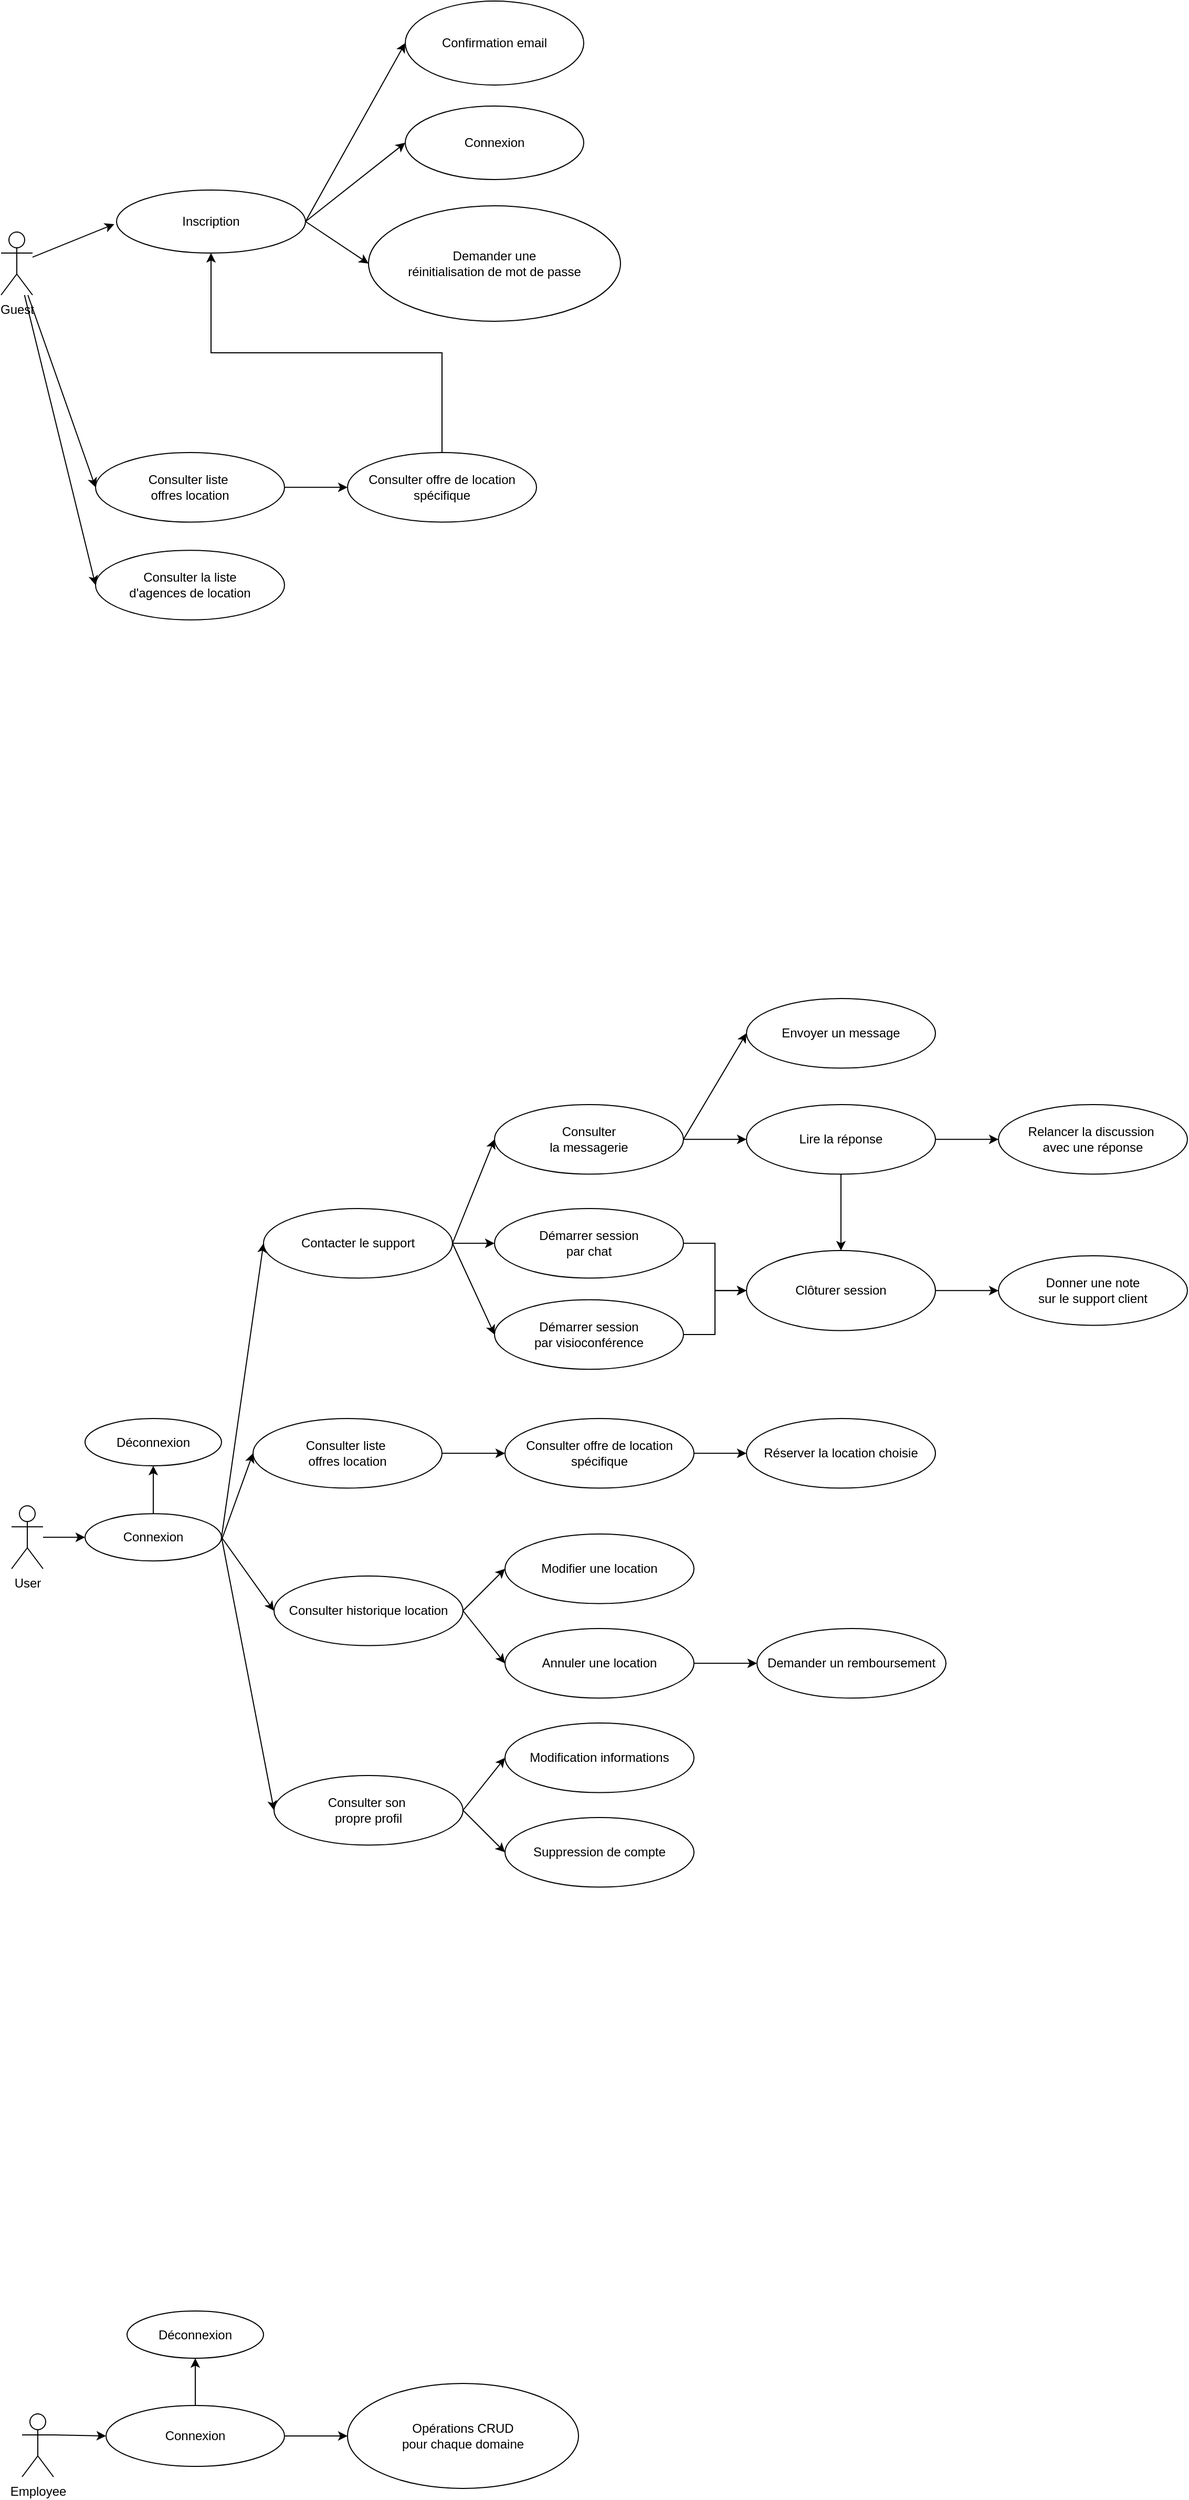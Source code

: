 <mxfile version="24.1.0" type="device">
  <diagram name="Page-1" id="-khM6bvhfqkakmK4GISK">
    <mxGraphModel dx="2420" dy="982" grid="1" gridSize="10" guides="1" tooltips="1" connect="1" arrows="1" fold="1" page="1" pageScale="1" pageWidth="827" pageHeight="1169" math="0" shadow="0">
      <root>
        <mxCell id="0" />
        <mxCell id="1" parent="0" />
        <mxCell id="Us0QNpFY7XiuDRDEAc1i-1" value="User" style="shape=umlActor;verticalLabelPosition=bottom;verticalAlign=top;html=1;outlineConnect=0;" parent="1" vertex="1">
          <mxGeometry x="10" y="1473.12" width="30" height="60" as="geometry" />
        </mxCell>
        <mxCell id="Us0QNpFY7XiuDRDEAc1i-2" value="Guest" style="shape=umlActor;verticalLabelPosition=bottom;verticalAlign=top;html=1;outlineConnect=0;" parent="1" vertex="1">
          <mxGeometry y="260" width="30" height="60" as="geometry" />
        </mxCell>
        <mxCell id="Us0QNpFY7XiuDRDEAc1i-3" value="Employee" style="shape=umlActor;verticalLabelPosition=bottom;verticalAlign=top;html=1;outlineConnect=0;" parent="1" vertex="1">
          <mxGeometry x="20" y="2338" width="30" height="60" as="geometry" />
        </mxCell>
        <mxCell id="Us0QNpFY7XiuDRDEAc1i-8" value="Inscription" style="ellipse;whiteSpace=wrap;html=1;" parent="1" vertex="1">
          <mxGeometry x="110" y="220" width="180" height="60" as="geometry" />
        </mxCell>
        <mxCell id="Us0QNpFY7XiuDRDEAc1i-9" value="" style="endArrow=classic;html=1;rounded=0;entryX=-0.012;entryY=0.541;entryDx=0;entryDy=0;entryPerimeter=0;" parent="1" source="Us0QNpFY7XiuDRDEAc1i-2" target="Us0QNpFY7XiuDRDEAc1i-8" edge="1">
          <mxGeometry width="50" height="50" relative="1" as="geometry">
            <mxPoint x="80" y="340" as="sourcePoint" />
            <mxPoint x="130" y="290" as="targetPoint" />
          </mxGeometry>
        </mxCell>
        <mxCell id="Us0QNpFY7XiuDRDEAc1i-10" value="" style="endArrow=classic;html=1;rounded=0;entryX=0;entryY=0.5;entryDx=0;entryDy=0;" parent="1" source="Us0QNpFY7XiuDRDEAc1i-2" target="Us0QNpFY7XiuDRDEAc1i-11" edge="1">
          <mxGeometry width="50" height="50" relative="1" as="geometry">
            <mxPoint x="80" y="320" as="sourcePoint" />
            <mxPoint x="90" y="290" as="targetPoint" />
          </mxGeometry>
        </mxCell>
        <mxCell id="Us0QNpFY7XiuDRDEAc1i-11" value="Consulter liste&amp;nbsp;&lt;div&gt;offres location&lt;/div&gt;" style="ellipse;whiteSpace=wrap;html=1;" parent="1" vertex="1">
          <mxGeometry x="90" y="470" width="180" height="66.25" as="geometry" />
        </mxCell>
        <mxCell id="Us0QNpFY7XiuDRDEAc1i-14" style="edgeStyle=orthogonalEdgeStyle;rounded=0;orthogonalLoop=1;jettySize=auto;html=1;exitX=0.5;exitY=0;exitDx=0;exitDy=0;entryX=0.5;entryY=1;entryDx=0;entryDy=0;" parent="1" source="Us0QNpFY7XiuDRDEAc1i-12" target="Us0QNpFY7XiuDRDEAc1i-8" edge="1">
          <mxGeometry relative="1" as="geometry" />
        </mxCell>
        <mxCell id="Us0QNpFY7XiuDRDEAc1i-12" value="Consulter offre de location&lt;div&gt;spécifique&lt;/div&gt;" style="ellipse;whiteSpace=wrap;html=1;" parent="1" vertex="1">
          <mxGeometry x="330" y="470" width="180" height="66.25" as="geometry" />
        </mxCell>
        <mxCell id="Us0QNpFY7XiuDRDEAc1i-13" value="" style="endArrow=classic;html=1;rounded=0;entryX=0;entryY=0.5;entryDx=0;entryDy=0;exitX=1;exitY=0.5;exitDx=0;exitDy=0;" parent="1" source="Us0QNpFY7XiuDRDEAc1i-11" target="Us0QNpFY7XiuDRDEAc1i-12" edge="1">
          <mxGeometry width="50" height="50" relative="1" as="geometry">
            <mxPoint x="260" y="514.12" as="sourcePoint" />
            <mxPoint x="320" y="520.12" as="targetPoint" />
          </mxGeometry>
        </mxCell>
        <mxCell id="Us0QNpFY7XiuDRDEAc1i-16" value="Confirmation email" style="ellipse;whiteSpace=wrap;html=1;" parent="1" vertex="1">
          <mxGeometry x="385" y="40" width="170" height="80" as="geometry" />
        </mxCell>
        <mxCell id="Us0QNpFY7XiuDRDEAc1i-17" value="" style="endArrow=classic;html=1;rounded=0;exitX=1;exitY=0.5;exitDx=0;exitDy=0;entryX=0;entryY=0.5;entryDx=0;entryDy=0;" parent="1" source="Us0QNpFY7XiuDRDEAc1i-8" target="Us0QNpFY7XiuDRDEAc1i-16" edge="1">
          <mxGeometry width="50" height="50" relative="1" as="geometry">
            <mxPoint x="180" y="150" as="sourcePoint" />
            <mxPoint x="410" y="150" as="targetPoint" />
          </mxGeometry>
        </mxCell>
        <mxCell id="Us0QNpFY7XiuDRDEAc1i-18" value="Connexion" style="ellipse;whiteSpace=wrap;html=1;" parent="1" vertex="1">
          <mxGeometry x="385" y="140" width="170" height="70" as="geometry" />
        </mxCell>
        <mxCell id="Us0QNpFY7XiuDRDEAc1i-19" value="" style="endArrow=classic;html=1;rounded=0;exitX=1;exitY=0.5;exitDx=0;exitDy=0;entryX=0;entryY=0.5;entryDx=0;entryDy=0;" parent="1" source="Us0QNpFY7XiuDRDEAc1i-8" target="Us0QNpFY7XiuDRDEAc1i-18" edge="1">
          <mxGeometry width="50" height="50" relative="1" as="geometry">
            <mxPoint x="80" y="190" as="sourcePoint" />
            <mxPoint x="210" y="75" as="targetPoint" />
          </mxGeometry>
        </mxCell>
        <mxCell id="Us0QNpFY7XiuDRDEAc1i-20" value="Consulter la liste&lt;div&gt;d&#39;agences de location&lt;/div&gt;" style="ellipse;whiteSpace=wrap;html=1;" parent="1" vertex="1">
          <mxGeometry x="90" y="563.12" width="180" height="66.25" as="geometry" />
        </mxCell>
        <mxCell id="Us0QNpFY7XiuDRDEAc1i-21" value="" style="endArrow=classic;html=1;rounded=0;entryX=0;entryY=0.5;entryDx=0;entryDy=0;" parent="1" source="Us0QNpFY7XiuDRDEAc1i-2" target="Us0QNpFY7XiuDRDEAc1i-20" edge="1">
          <mxGeometry width="50" height="50" relative="1" as="geometry">
            <mxPoint x="40" y="300" as="sourcePoint" />
            <mxPoint x="110" y="300" as="targetPoint" />
          </mxGeometry>
        </mxCell>
        <mxCell id="Us0QNpFY7XiuDRDEAc1i-24" value="Modifier une location" style="ellipse;whiteSpace=wrap;html=1;" parent="1" vertex="1">
          <mxGeometry x="480" y="1500" width="180" height="66.25" as="geometry" />
        </mxCell>
        <mxCell id="Us0QNpFY7XiuDRDEAc1i-25" value="" style="endArrow=classic;html=1;rounded=0;entryX=0;entryY=0.5;entryDx=0;entryDy=0;exitX=1;exitY=0.5;exitDx=0;exitDy=0;" parent="1" source="Us0QNpFY7XiuDRDEAc1i-26" target="Us0QNpFY7XiuDRDEAc1i-24" edge="1">
          <mxGeometry width="50" height="50" relative="1" as="geometry">
            <mxPoint x="440" y="1533.12" as="sourcePoint" />
            <mxPoint x="490" y="1550.12" as="targetPoint" />
          </mxGeometry>
        </mxCell>
        <mxCell id="Us0QNpFY7XiuDRDEAc1i-26" value="Consulter historique&lt;span style=&quot;background-color: initial;&quot;&gt;&amp;nbsp;location&lt;/span&gt;" style="ellipse;whiteSpace=wrap;html=1;" parent="1" vertex="1">
          <mxGeometry x="260" y="1540" width="180" height="66.25" as="geometry" />
        </mxCell>
        <mxCell id="Us0QNpFY7XiuDRDEAc1i-27" value="" style="endArrow=classic;html=1;rounded=0;entryX=0;entryY=0.5;entryDx=0;entryDy=0;" parent="1" source="Us0QNpFY7XiuDRDEAc1i-1" target="Us0QNpFY7XiuDRDEAc1i-28" edge="1">
          <mxGeometry width="50" height="50" relative="1" as="geometry">
            <mxPoint x="270" y="1488.12" as="sourcePoint" />
            <mxPoint x="140" y="1458.12" as="targetPoint" />
          </mxGeometry>
        </mxCell>
        <mxCell id="Us0QNpFY7XiuDRDEAc1i-28" value="Connexion" style="ellipse;whiteSpace=wrap;html=1;" parent="1" vertex="1">
          <mxGeometry x="80" y="1480.62" width="130" height="45" as="geometry" />
        </mxCell>
        <mxCell id="Us0QNpFY7XiuDRDEAc1i-29" value="" style="endArrow=classic;html=1;rounded=0;exitX=1;exitY=0.5;exitDx=0;exitDy=0;entryX=0;entryY=0.5;entryDx=0;entryDy=0;" parent="1" source="Us0QNpFY7XiuDRDEAc1i-28" target="Us0QNpFY7XiuDRDEAc1i-26" edge="1">
          <mxGeometry width="50" height="50" relative="1" as="geometry">
            <mxPoint x="210.0" y="1663.13" as="sourcePoint" />
            <mxPoint x="530" y="1598.13" as="targetPoint" />
          </mxGeometry>
        </mxCell>
        <mxCell id="Us0QNpFY7XiuDRDEAc1i-31" value="" style="endArrow=classic;html=1;rounded=0;exitX=1;exitY=0.5;exitDx=0;exitDy=0;entryX=0;entryY=0.5;entryDx=0;entryDy=0;" parent="1" source="Us0QNpFY7XiuDRDEAc1i-28" target="Us0QNpFY7XiuDRDEAc1i-32" edge="1">
          <mxGeometry width="50" height="50" relative="1" as="geometry">
            <mxPoint x="180" y="1410" as="sourcePoint" />
            <mxPoint x="240" y="1410" as="targetPoint" />
          </mxGeometry>
        </mxCell>
        <mxCell id="Us0QNpFY7XiuDRDEAc1i-32" value="Contacter le support" style="ellipse;whiteSpace=wrap;html=1;" parent="1" vertex="1">
          <mxGeometry x="250" y="1190" width="180" height="66.25" as="geometry" />
        </mxCell>
        <mxCell id="Us0QNpFY7XiuDRDEAc1i-34" value="Consulter&lt;div&gt;la messagerie&lt;/div&gt;" style="ellipse;whiteSpace=wrap;html=1;" parent="1" vertex="1">
          <mxGeometry x="470" y="1091" width="180" height="66.25" as="geometry" />
        </mxCell>
        <mxCell id="Us0QNpFY7XiuDRDEAc1i-35" value="" style="endArrow=classic;html=1;rounded=0;exitX=1;exitY=0.5;exitDx=0;exitDy=0;entryX=0;entryY=0.5;entryDx=0;entryDy=0;" parent="1" source="Us0QNpFY7XiuDRDEAc1i-32" target="Us0QNpFY7XiuDRDEAc1i-34" edge="1">
          <mxGeometry width="50" height="50" relative="1" as="geometry">
            <mxPoint x="480" y="1200" as="sourcePoint" />
            <mxPoint x="530" y="1150" as="targetPoint" />
          </mxGeometry>
        </mxCell>
        <mxCell id="Us0QNpFY7XiuDRDEAc1i-36" value="" style="endArrow=classic;html=1;rounded=0;exitX=1;exitY=0.5;exitDx=0;exitDy=0;entryX=0;entryY=0.5;entryDx=0;entryDy=0;" parent="1" source="Us0QNpFY7XiuDRDEAc1i-32" target="Us0QNpFY7XiuDRDEAc1i-37" edge="1">
          <mxGeometry width="50" height="50" relative="1" as="geometry">
            <mxPoint x="440" y="1246" as="sourcePoint" />
            <mxPoint x="470" y="1170" as="targetPoint" />
          </mxGeometry>
        </mxCell>
        <mxCell id="Us0QNpFY7XiuDRDEAc1i-50" style="edgeStyle=orthogonalEdgeStyle;rounded=0;orthogonalLoop=1;jettySize=auto;html=1;entryX=0;entryY=0.5;entryDx=0;entryDy=0;" parent="1" source="Us0QNpFY7XiuDRDEAc1i-37" target="Us0QNpFY7XiuDRDEAc1i-49" edge="1">
          <mxGeometry relative="1" as="geometry" />
        </mxCell>
        <mxCell id="Us0QNpFY7XiuDRDEAc1i-37" value="Démarrer session&lt;div&gt;par chat&lt;/div&gt;" style="ellipse;whiteSpace=wrap;html=1;" parent="1" vertex="1">
          <mxGeometry x="470" y="1190" width="180" height="66.25" as="geometry" />
        </mxCell>
        <mxCell id="Us0QNpFY7XiuDRDEAc1i-38" value="" style="endArrow=classic;html=1;rounded=0;exitX=1;exitY=0.5;exitDx=0;exitDy=0;entryX=0;entryY=0.5;entryDx=0;entryDy=0;" parent="1" source="Us0QNpFY7XiuDRDEAc1i-32" target="Us0QNpFY7XiuDRDEAc1i-39" edge="1">
          <mxGeometry width="50" height="50" relative="1" as="geometry">
            <mxPoint x="410" y="1179" as="sourcePoint" />
            <mxPoint x="480" y="1180" as="targetPoint" />
          </mxGeometry>
        </mxCell>
        <mxCell id="Us0QNpFY7XiuDRDEAc1i-51" style="edgeStyle=orthogonalEdgeStyle;rounded=0;orthogonalLoop=1;jettySize=auto;html=1;entryX=0;entryY=0.5;entryDx=0;entryDy=0;" parent="1" source="Us0QNpFY7XiuDRDEAc1i-39" target="Us0QNpFY7XiuDRDEAc1i-49" edge="1">
          <mxGeometry relative="1" as="geometry" />
        </mxCell>
        <mxCell id="Us0QNpFY7XiuDRDEAc1i-39" value="Démarrer session&lt;div&gt;par visioconférence&lt;/div&gt;" style="ellipse;whiteSpace=wrap;html=1;" parent="1" vertex="1">
          <mxGeometry x="470" y="1276.87" width="180" height="66.25" as="geometry" />
        </mxCell>
        <mxCell id="Us0QNpFY7XiuDRDEAc1i-40" value="" style="endArrow=classic;html=1;rounded=0;exitX=1;exitY=0.5;exitDx=0;exitDy=0;entryX=0;entryY=0.5;entryDx=0;entryDy=0;" parent="1" source="Us0QNpFY7XiuDRDEAc1i-34" target="Us0QNpFY7XiuDRDEAc1i-44" edge="1">
          <mxGeometry width="50" height="50" relative="1" as="geometry">
            <mxPoint x="780" y="1111" as="sourcePoint" />
            <mxPoint x="740" y="1061" as="targetPoint" />
          </mxGeometry>
        </mxCell>
        <mxCell id="Us0QNpFY7XiuDRDEAc1i-43" value="" style="endArrow=classic;html=1;rounded=0;exitX=1;exitY=0.5;exitDx=0;exitDy=0;entryX=0;entryY=0.5;entryDx=0;entryDy=0;" parent="1" source="Us0QNpFY7XiuDRDEAc1i-34" target="Us0QNpFY7XiuDRDEAc1i-45" edge="1">
          <mxGeometry width="50" height="50" relative="1" as="geometry">
            <mxPoint x="660" y="1094" as="sourcePoint" />
            <mxPoint x="740" y="1111" as="targetPoint" />
          </mxGeometry>
        </mxCell>
        <mxCell id="Us0QNpFY7XiuDRDEAc1i-44" value="Envoyer un message" style="ellipse;whiteSpace=wrap;html=1;" parent="1" vertex="1">
          <mxGeometry x="710" y="990" width="180" height="66.25" as="geometry" />
        </mxCell>
        <mxCell id="Us0QNpFY7XiuDRDEAc1i-53" style="edgeStyle=orthogonalEdgeStyle;rounded=0;orthogonalLoop=1;jettySize=auto;html=1;entryX=0.5;entryY=0;entryDx=0;entryDy=0;" parent="1" source="Us0QNpFY7XiuDRDEAc1i-45" target="Us0QNpFY7XiuDRDEAc1i-49" edge="1">
          <mxGeometry relative="1" as="geometry" />
        </mxCell>
        <mxCell id="Us0QNpFY7XiuDRDEAc1i-45" value="Lire la réponse" style="ellipse;whiteSpace=wrap;html=1;" parent="1" vertex="1">
          <mxGeometry x="710" y="1091" width="180" height="66.25" as="geometry" />
        </mxCell>
        <mxCell id="Us0QNpFY7XiuDRDEAc1i-46" value="" style="endArrow=classic;html=1;rounded=0;exitX=1;exitY=0.5;exitDx=0;exitDy=0;entryX=0;entryY=0.5;entryDx=0;entryDy=0;" parent="1" source="Us0QNpFY7XiuDRDEAc1i-45" target="Us0QNpFY7XiuDRDEAc1i-47" edge="1">
          <mxGeometry width="50" height="50" relative="1" as="geometry">
            <mxPoint x="960" y="1091" as="sourcePoint" />
            <mxPoint x="930" y="1084" as="targetPoint" />
          </mxGeometry>
        </mxCell>
        <mxCell id="Us0QNpFY7XiuDRDEAc1i-47" value="Relancer la discussion&amp;nbsp;&lt;div&gt;avec une réponse&lt;/div&gt;" style="ellipse;whiteSpace=wrap;html=1;" parent="1" vertex="1">
          <mxGeometry x="950" y="1091" width="180" height="66.25" as="geometry" />
        </mxCell>
        <mxCell id="Us0QNpFY7XiuDRDEAc1i-49" value="Clôturer session" style="ellipse;whiteSpace=wrap;html=1;" parent="1" vertex="1">
          <mxGeometry x="710" y="1230" width="180" height="76.25" as="geometry" />
        </mxCell>
        <mxCell id="Us0QNpFY7XiuDRDEAc1i-52" value="Donner une note&lt;div&gt;sur le support client&lt;/div&gt;" style="ellipse;whiteSpace=wrap;html=1;" parent="1" vertex="1">
          <mxGeometry x="950" y="1235" width="180" height="66.25" as="geometry" />
        </mxCell>
        <mxCell id="Us0QNpFY7XiuDRDEAc1i-54" value="" style="endArrow=classic;html=1;rounded=0;exitX=1;exitY=0.5;exitDx=0;exitDy=0;entryX=0;entryY=0.5;entryDx=0;entryDy=0;" parent="1" source="Us0QNpFY7XiuDRDEAc1i-49" target="Us0QNpFY7XiuDRDEAc1i-52" edge="1">
          <mxGeometry width="50" height="50" relative="1" as="geometry">
            <mxPoint x="910" y="1221.5" as="sourcePoint" />
            <mxPoint x="970" y="1221.5" as="targetPoint" />
          </mxGeometry>
        </mxCell>
        <mxCell id="Us0QNpFY7XiuDRDEAc1i-55" value="Consulter offre de location&lt;div&gt;spécifique&lt;/div&gt;" style="ellipse;whiteSpace=wrap;html=1;" parent="1" vertex="1">
          <mxGeometry x="480" y="1390" width="180" height="66.25" as="geometry" />
        </mxCell>
        <mxCell id="Us0QNpFY7XiuDRDEAc1i-56" value="" style="endArrow=classic;html=1;rounded=0;entryX=0;entryY=0.5;entryDx=0;entryDy=0;exitX=1;exitY=0.5;exitDx=0;exitDy=0;" parent="1" source="Us0QNpFY7XiuDRDEAc1i-57" target="Us0QNpFY7XiuDRDEAc1i-55" edge="1">
          <mxGeometry width="50" height="50" relative="1" as="geometry">
            <mxPoint x="450" y="1423.12" as="sourcePoint" />
            <mxPoint x="500" y="1440.12" as="targetPoint" />
          </mxGeometry>
        </mxCell>
        <mxCell id="Us0QNpFY7XiuDRDEAc1i-57" value="Consulter liste&amp;nbsp;&lt;div&gt;offres location&lt;/div&gt;" style="ellipse;whiteSpace=wrap;html=1;" parent="1" vertex="1">
          <mxGeometry x="240" y="1390" width="180" height="66.25" as="geometry" />
        </mxCell>
        <mxCell id="Us0QNpFY7XiuDRDEAc1i-58" value="" style="endArrow=classic;html=1;rounded=0;entryX=0;entryY=0.5;entryDx=0;entryDy=0;" parent="1" target="Us0QNpFY7XiuDRDEAc1i-57" edge="1">
          <mxGeometry width="50" height="50" relative="1" as="geometry">
            <mxPoint x="210" y="1506" as="sourcePoint" />
            <mxPoint x="530" y="1441.25" as="targetPoint" />
          </mxGeometry>
        </mxCell>
        <mxCell id="Us0QNpFY7XiuDRDEAc1i-59" value="" style="endArrow=classic;html=1;rounded=0;exitX=1;exitY=0.5;exitDx=0;exitDy=0;entryX=0;entryY=0.5;entryDx=0;entryDy=0;" parent="1" source="Us0QNpFY7XiuDRDEAc1i-55" target="Us0QNpFY7XiuDRDEAc1i-60" edge="1">
          <mxGeometry width="50" height="50" relative="1" as="geometry">
            <mxPoint x="770" y="1476.88" as="sourcePoint" />
            <mxPoint x="830" y="1476.88" as="targetPoint" />
          </mxGeometry>
        </mxCell>
        <mxCell id="Us0QNpFY7XiuDRDEAc1i-60" value="Réserver la location choisie" style="ellipse;whiteSpace=wrap;html=1;" parent="1" vertex="1">
          <mxGeometry x="710" y="1390" width="180" height="66.25" as="geometry" />
        </mxCell>
        <mxCell id="Us0QNpFY7XiuDRDEAc1i-61" value="Annuler une location" style="ellipse;whiteSpace=wrap;html=1;" parent="1" vertex="1">
          <mxGeometry x="480" y="1590" width="180" height="66.25" as="geometry" />
        </mxCell>
        <mxCell id="Us0QNpFY7XiuDRDEAc1i-62" value="" style="endArrow=classic;html=1;rounded=0;entryX=0;entryY=0.5;entryDx=0;entryDy=0;exitX=1;exitY=0.5;exitDx=0;exitDy=0;" parent="1" source="Us0QNpFY7XiuDRDEAc1i-26" target="Us0QNpFY7XiuDRDEAc1i-61" edge="1">
          <mxGeometry width="50" height="50" relative="1" as="geometry">
            <mxPoint x="430" y="1543" as="sourcePoint" />
            <mxPoint x="490" y="1543" as="targetPoint" />
          </mxGeometry>
        </mxCell>
        <mxCell id="Us0QNpFY7XiuDRDEAc1i-63" value="Demander un remboursement" style="ellipse;whiteSpace=wrap;html=1;" parent="1" vertex="1">
          <mxGeometry x="720" y="1590" width="180" height="66.25" as="geometry" />
        </mxCell>
        <mxCell id="Us0QNpFY7XiuDRDEAc1i-64" value="" style="endArrow=classic;html=1;rounded=0;exitX=1;exitY=0.5;exitDx=0;exitDy=0;entryX=0;entryY=0.5;entryDx=0;entryDy=0;" parent="1" source="Us0QNpFY7XiuDRDEAc1i-61" target="Us0QNpFY7XiuDRDEAc1i-63" edge="1">
          <mxGeometry width="50" height="50" relative="1" as="geometry">
            <mxPoint x="710" y="1520" as="sourcePoint" />
            <mxPoint x="760" y="1470" as="targetPoint" />
          </mxGeometry>
        </mxCell>
        <mxCell id="Us0QNpFY7XiuDRDEAc1i-65" value="Déconnexion" style="ellipse;whiteSpace=wrap;html=1;" parent="1" vertex="1">
          <mxGeometry x="80" y="1390" width="130" height="45" as="geometry" />
        </mxCell>
        <mxCell id="Us0QNpFY7XiuDRDEAc1i-66" value="" style="endArrow=classic;html=1;rounded=0;entryX=0.5;entryY=1;entryDx=0;entryDy=0;exitX=0.5;exitY=0;exitDx=0;exitDy=0;" parent="1" source="Us0QNpFY7XiuDRDEAc1i-28" target="Us0QNpFY7XiuDRDEAc1i-65" edge="1">
          <mxGeometry width="50" height="50" relative="1" as="geometry">
            <mxPoint x="220" y="1516" as="sourcePoint" />
            <mxPoint x="270" y="1516" as="targetPoint" />
          </mxGeometry>
        </mxCell>
        <mxCell id="Us0QNpFY7XiuDRDEAc1i-67" value="" style="endArrow=classic;html=1;rounded=0;exitX=1;exitY=0.5;exitDx=0;exitDy=0;entryX=0;entryY=0.5;entryDx=0;entryDy=0;" parent="1" source="Us0QNpFY7XiuDRDEAc1i-28" target="Us0QNpFY7XiuDRDEAc1i-68" edge="1">
          <mxGeometry width="50" height="50" relative="1" as="geometry">
            <mxPoint x="690" y="1510" as="sourcePoint" />
            <mxPoint x="240" y="1610" as="targetPoint" />
          </mxGeometry>
        </mxCell>
        <mxCell id="Us0QNpFY7XiuDRDEAc1i-68" value="Consulter son&amp;nbsp;&lt;div&gt;propre&amp;nbsp;&lt;span style=&quot;background-color: initial;&quot;&gt;profil&lt;/span&gt;&lt;/div&gt;" style="ellipse;whiteSpace=wrap;html=1;" parent="1" vertex="1">
          <mxGeometry x="260" y="1730" width="180" height="66.25" as="geometry" />
        </mxCell>
        <mxCell id="Us0QNpFY7XiuDRDEAc1i-69" value="" style="endArrow=classic;html=1;rounded=0;exitX=1;exitY=0.5;exitDx=0;exitDy=0;entryX=0;entryY=0.5;entryDx=0;entryDy=0;" parent="1" source="Us0QNpFY7XiuDRDEAc1i-68" target="Us0QNpFY7XiuDRDEAc1i-70" edge="1">
          <mxGeometry width="50" height="50" relative="1" as="geometry">
            <mxPoint x="440" y="1720" as="sourcePoint" />
            <mxPoint x="470" y="1710" as="targetPoint" />
          </mxGeometry>
        </mxCell>
        <mxCell id="Us0QNpFY7XiuDRDEAc1i-70" value="Modification informations" style="ellipse;whiteSpace=wrap;html=1;" parent="1" vertex="1">
          <mxGeometry x="480" y="1680" width="180" height="66.25" as="geometry" />
        </mxCell>
        <mxCell id="Us0QNpFY7XiuDRDEAc1i-71" value="Suppression de compte" style="ellipse;whiteSpace=wrap;html=1;" parent="1" vertex="1">
          <mxGeometry x="480" y="1770" width="180" height="66.25" as="geometry" />
        </mxCell>
        <mxCell id="Us0QNpFY7XiuDRDEAc1i-72" value="" style="endArrow=classic;html=1;rounded=0;exitX=1;exitY=0.5;exitDx=0;exitDy=0;entryX=0;entryY=0.5;entryDx=0;entryDy=0;" parent="1" source="Us0QNpFY7XiuDRDEAc1i-68" target="Us0QNpFY7XiuDRDEAc1i-71" edge="1">
          <mxGeometry width="50" height="50" relative="1" as="geometry">
            <mxPoint x="430" y="1673" as="sourcePoint" />
            <mxPoint x="470" y="1723" as="targetPoint" />
          </mxGeometry>
        </mxCell>
        <mxCell id="Us0QNpFY7XiuDRDEAc1i-73" value="Demander une&lt;div&gt;réinitialisation de mot de passe&lt;/div&gt;" style="ellipse;whiteSpace=wrap;html=1;" parent="1" vertex="1">
          <mxGeometry x="350" y="235" width="240" height="110" as="geometry" />
        </mxCell>
        <mxCell id="Us0QNpFY7XiuDRDEAc1i-74" value="" style="endArrow=classic;html=1;rounded=0;exitX=1;exitY=0.5;exitDx=0;exitDy=0;entryX=0;entryY=0.5;entryDx=0;entryDy=0;" parent="1" source="Us0QNpFY7XiuDRDEAc1i-8" target="Us0QNpFY7XiuDRDEAc1i-73" edge="1">
          <mxGeometry width="50" height="50" relative="1" as="geometry">
            <mxPoint x="300" y="260" as="sourcePoint" />
            <mxPoint x="390" y="215" as="targetPoint" />
          </mxGeometry>
        </mxCell>
        <mxCell id="Us0QNpFY7XiuDRDEAc1i-75" value="" style="endArrow=classic;html=1;rounded=0;exitX=1;exitY=0.333;exitDx=0;exitDy=0;exitPerimeter=0;entryX=0;entryY=0.5;entryDx=0;entryDy=0;" parent="1" source="Us0QNpFY7XiuDRDEAc1i-3" target="Us0QNpFY7XiuDRDEAc1i-76" edge="1">
          <mxGeometry width="50" height="50" relative="1" as="geometry">
            <mxPoint x="270" y="2450" as="sourcePoint" />
            <mxPoint x="120" y="2358" as="targetPoint" />
          </mxGeometry>
        </mxCell>
        <mxCell id="Us0QNpFY7XiuDRDEAc1i-76" value="Connexion" style="ellipse;whiteSpace=wrap;html=1;" parent="1" vertex="1">
          <mxGeometry x="100" y="2330" width="170" height="58" as="geometry" />
        </mxCell>
        <mxCell id="Us0QNpFY7XiuDRDEAc1i-77" value="" style="endArrow=classic;html=1;rounded=0;exitX=1;exitY=0.5;exitDx=0;exitDy=0;entryX=0;entryY=0.5;entryDx=0;entryDy=0;" parent="1" source="Us0QNpFY7XiuDRDEAc1i-76" target="Us0QNpFY7XiuDRDEAc1i-78" edge="1">
          <mxGeometry width="50" height="50" relative="1" as="geometry">
            <mxPoint x="260.0" y="2369" as="sourcePoint" />
            <mxPoint x="400" y="2348" as="targetPoint" />
          </mxGeometry>
        </mxCell>
        <mxCell id="Us0QNpFY7XiuDRDEAc1i-78" value="Opérations CRUD&lt;div&gt;pour chaque domaine&lt;/div&gt;" style="ellipse;whiteSpace=wrap;html=1;" parent="1" vertex="1">
          <mxGeometry x="330" y="2309" width="220" height="100" as="geometry" />
        </mxCell>
        <mxCell id="Pejlyh3Z7LrQlyQv71Te-1" value="Déconnexion" style="ellipse;whiteSpace=wrap;html=1;" vertex="1" parent="1">
          <mxGeometry x="120" y="2240" width="130" height="45" as="geometry" />
        </mxCell>
        <mxCell id="Pejlyh3Z7LrQlyQv71Te-2" value="" style="endArrow=classic;html=1;rounded=0;entryX=0.5;entryY=1;entryDx=0;entryDy=0;exitX=0.5;exitY=0;exitDx=0;exitDy=0;" edge="1" parent="1" target="Pejlyh3Z7LrQlyQv71Te-1" source="Us0QNpFY7XiuDRDEAc1i-76">
          <mxGeometry width="50" height="50" relative="1" as="geometry">
            <mxPoint x="185" y="2321" as="sourcePoint" />
            <mxPoint x="310" y="2356" as="targetPoint" />
          </mxGeometry>
        </mxCell>
      </root>
    </mxGraphModel>
  </diagram>
</mxfile>
